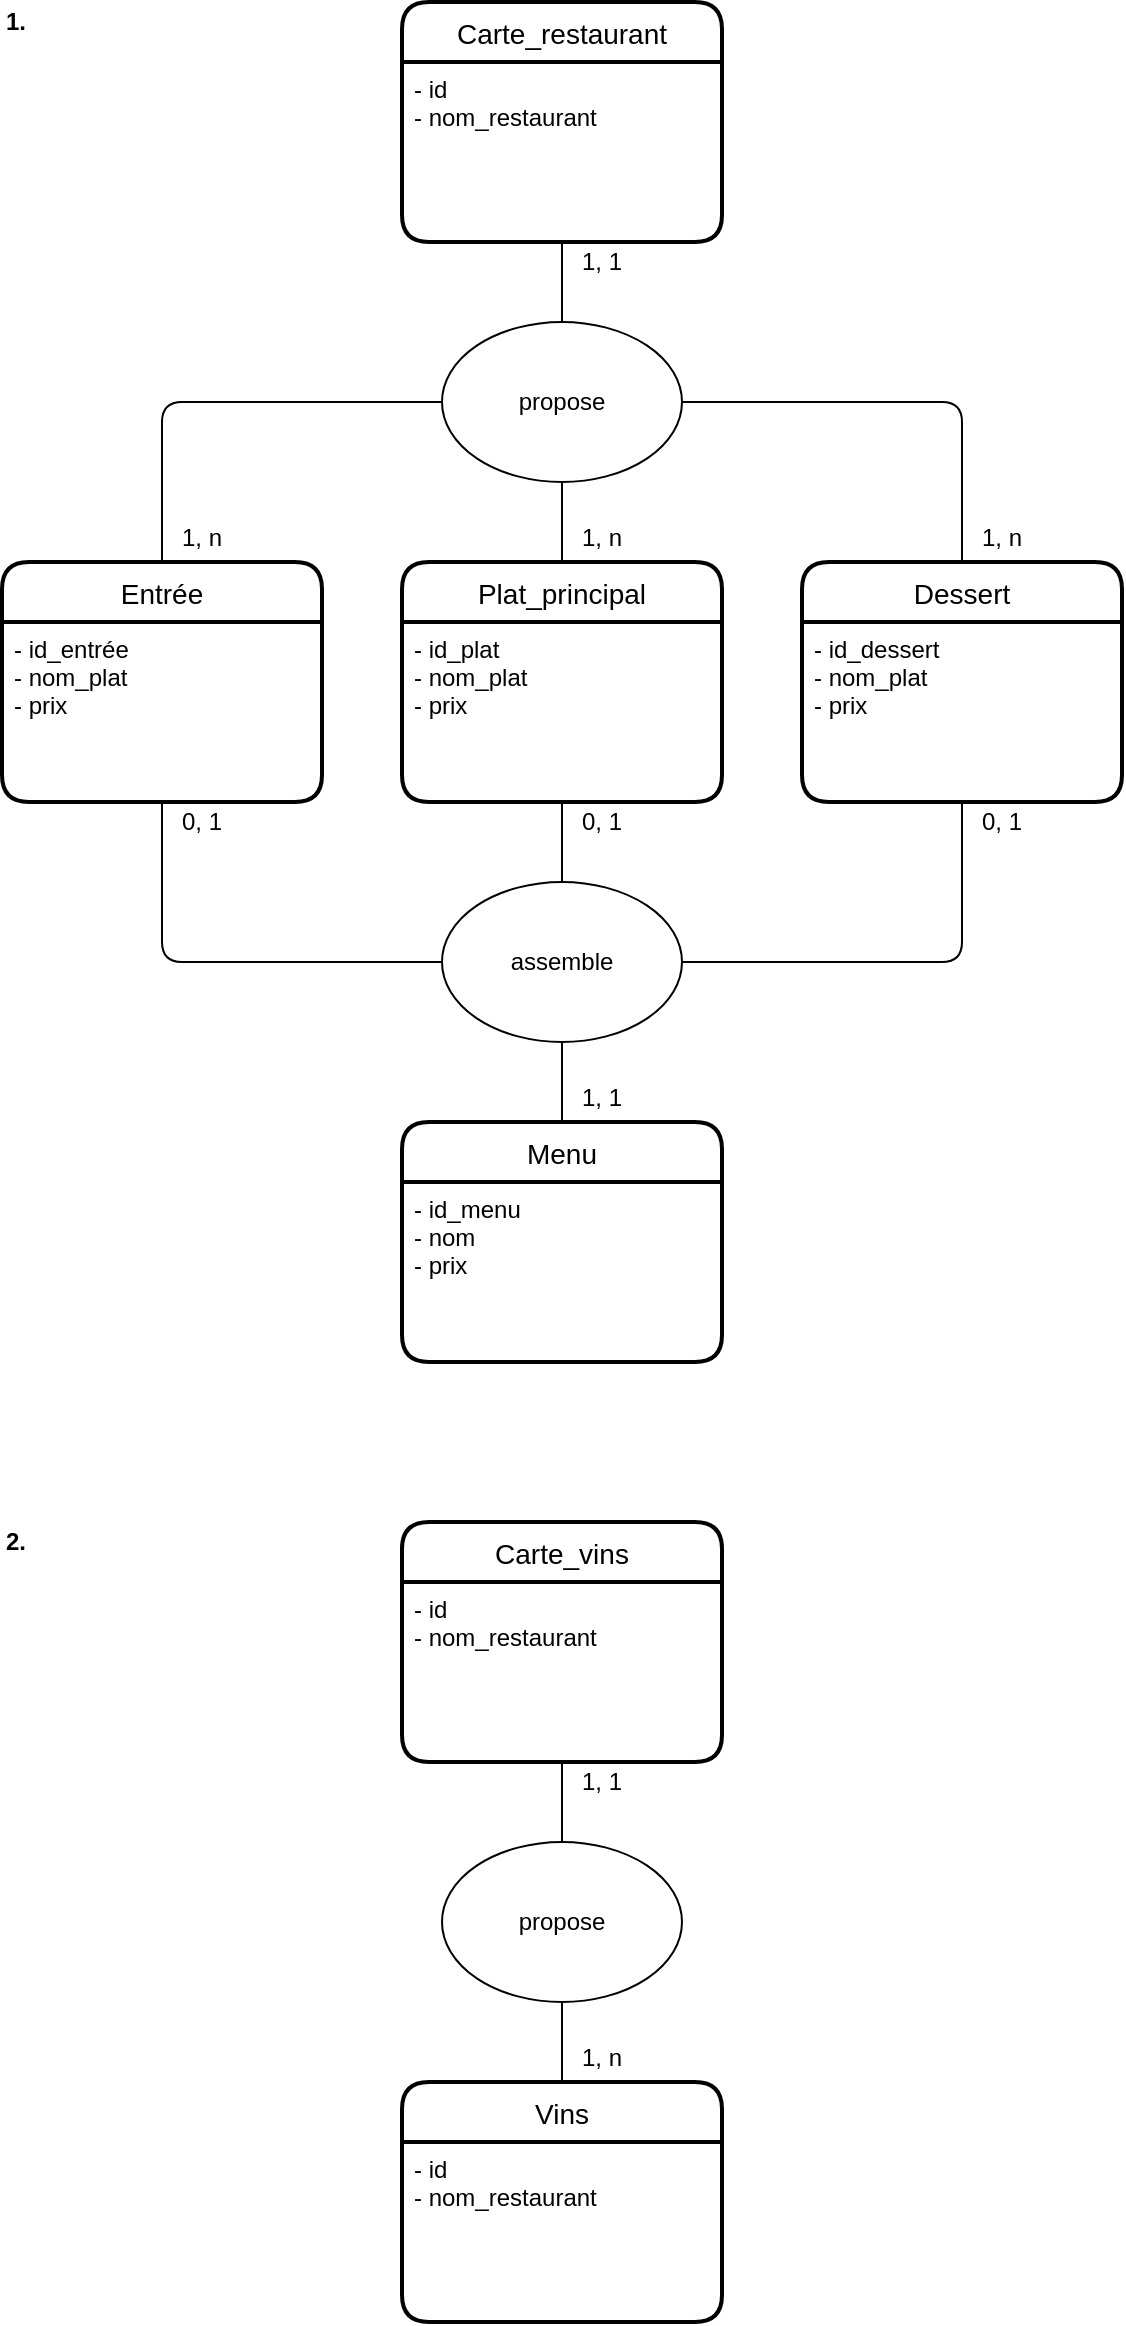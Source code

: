 <mxfile version="13.0.7" type="device"><diagram id="fvf1hCZEfnmPJ_W0ZCev" name="Page-1"><mxGraphModel dx="890" dy="837" grid="1" gridSize="10" guides="1" tooltips="1" connect="1" arrows="1" fold="1" page="1" pageScale="1" pageWidth="827" pageHeight="1169" math="0" shadow="0"><root><mxCell id="0"/><mxCell id="1" parent="0"/><mxCell id="FEbOrQ4EF2UfqGUIBeIS-13" value="" style="endArrow=none;html=1;exitX=0.5;exitY=0;exitDx=0;exitDy=0;entryX=0.5;entryY=1;entryDx=0;entryDy=0;" edge="1" parent="1" source="FEbOrQ4EF2UfqGUIBeIS-11" target="FEbOrQ4EF2UfqGUIBeIS-8"><mxGeometry width="50" height="50" relative="1" as="geometry"><mxPoint x="360" y="540" as="sourcePoint"/><mxPoint x="410" y="490" as="targetPoint"/></mxGeometry></mxCell><mxCell id="FEbOrQ4EF2UfqGUIBeIS-14" value="" style="ellipse;whiteSpace=wrap;html=1;" vertex="1" parent="1"><mxGeometry x="300" y="480" width="120" height="80" as="geometry"/></mxCell><mxCell id="FEbOrQ4EF2UfqGUIBeIS-15" value="" style="endArrow=none;html=1;entryX=0.5;entryY=1;entryDx=0;entryDy=0;exitX=0;exitY=0.5;exitDx=0;exitDy=0;" edge="1" parent="1" source="FEbOrQ4EF2UfqGUIBeIS-14" target="FEbOrQ4EF2UfqGUIBeIS-6"><mxGeometry width="50" height="50" relative="1" as="geometry"><mxPoint x="360" y="530" as="sourcePoint"/><mxPoint x="410" y="480" as="targetPoint"/><Array as="points"><mxPoint x="160" y="520"/></Array></mxGeometry></mxCell><mxCell id="FEbOrQ4EF2UfqGUIBeIS-16" value="" style="endArrow=none;html=1;entryX=0.5;entryY=1;entryDx=0;entryDy=0;exitX=1;exitY=0.5;exitDx=0;exitDy=0;" edge="1" parent="1" source="FEbOrQ4EF2UfqGUIBeIS-14" target="FEbOrQ4EF2UfqGUIBeIS-10"><mxGeometry width="50" height="50" relative="1" as="geometry"><mxPoint x="360" y="530" as="sourcePoint"/><mxPoint x="410" y="480" as="targetPoint"/><Array as="points"><mxPoint x="560" y="520"/></Array></mxGeometry></mxCell><mxCell id="FEbOrQ4EF2UfqGUIBeIS-17" value="assemble" style="text;html=1;strokeColor=none;fillColor=none;align=center;verticalAlign=middle;whiteSpace=wrap;rounded=0;" vertex="1" parent="1"><mxGeometry x="340" y="510" width="40" height="20" as="geometry"/></mxCell><mxCell id="FEbOrQ4EF2UfqGUIBeIS-18" value="1, 1" style="text;html=1;strokeColor=none;fillColor=none;align=center;verticalAlign=middle;whiteSpace=wrap;rounded=0;" vertex="1" parent="1"><mxGeometry x="360" y="578" width="40" height="20" as="geometry"/></mxCell><mxCell id="FEbOrQ4EF2UfqGUIBeIS-19" value="0, 1" style="text;html=1;strokeColor=none;fillColor=none;align=center;verticalAlign=middle;whiteSpace=wrap;rounded=0;" vertex="1" parent="1"><mxGeometry x="360" y="440" width="40" height="20" as="geometry"/></mxCell><mxCell id="FEbOrQ4EF2UfqGUIBeIS-20" value="0, 1" style="text;html=1;strokeColor=none;fillColor=none;align=center;verticalAlign=middle;whiteSpace=wrap;rounded=0;" vertex="1" parent="1"><mxGeometry x="560" y="440" width="40" height="20" as="geometry"/></mxCell><mxCell id="FEbOrQ4EF2UfqGUIBeIS-21" value="0, 1" style="text;html=1;strokeColor=none;fillColor=none;align=center;verticalAlign=middle;whiteSpace=wrap;rounded=0;" vertex="1" parent="1"><mxGeometry x="160" y="440" width="40" height="20" as="geometry"/></mxCell><mxCell id="FEbOrQ4EF2UfqGUIBeIS-22" value="" style="endArrow=none;html=1;exitX=0.5;exitY=0;exitDx=0;exitDy=0;entryX=0.5;entryY=1;entryDx=0;entryDy=0;" edge="1" parent="1"><mxGeometry width="50" height="50" relative="1" as="geometry"><mxPoint x="360" y="320" as="sourcePoint"/><mxPoint x="360" y="160" as="targetPoint"/></mxGeometry></mxCell><mxCell id="FEbOrQ4EF2UfqGUIBeIS-23" value="" style="ellipse;whiteSpace=wrap;html=1;" vertex="1" parent="1"><mxGeometry x="300" y="200" width="120" height="80" as="geometry"/></mxCell><mxCell id="FEbOrQ4EF2UfqGUIBeIS-24" value="propose" style="text;html=1;strokeColor=none;fillColor=none;align=center;verticalAlign=middle;whiteSpace=wrap;rounded=0;" vertex="1" parent="1"><mxGeometry x="340" y="230" width="40" height="20" as="geometry"/></mxCell><mxCell id="FEbOrQ4EF2UfqGUIBeIS-25" value="1, n" style="text;html=1;strokeColor=none;fillColor=none;align=center;verticalAlign=middle;whiteSpace=wrap;rounded=0;" vertex="1" parent="1"><mxGeometry x="360" y="298" width="40" height="20" as="geometry"/></mxCell><mxCell id="FEbOrQ4EF2UfqGUIBeIS-26" value="1, 1" style="text;html=1;strokeColor=none;fillColor=none;align=center;verticalAlign=middle;whiteSpace=wrap;rounded=0;" vertex="1" parent="1"><mxGeometry x="360" y="160" width="40" height="20" as="geometry"/></mxCell><mxCell id="FEbOrQ4EF2UfqGUIBeIS-29" value="" style="endArrow=none;html=1;entryX=0;entryY=0.5;entryDx=0;entryDy=0;exitX=0.5;exitY=0;exitDx=0;exitDy=0;" edge="1" parent="1" source="FEbOrQ4EF2UfqGUIBeIS-5" target="FEbOrQ4EF2UfqGUIBeIS-23"><mxGeometry width="50" height="50" relative="1" as="geometry"><mxPoint x="360" y="430" as="sourcePoint"/><mxPoint x="410" y="380" as="targetPoint"/><Array as="points"><mxPoint x="160" y="240"/></Array></mxGeometry></mxCell><mxCell id="FEbOrQ4EF2UfqGUIBeIS-30" value="" style="endArrow=none;html=1;entryX=1;entryY=0.5;entryDx=0;entryDy=0;exitX=0.5;exitY=0;exitDx=0;exitDy=0;" edge="1" parent="1" source="FEbOrQ4EF2UfqGUIBeIS-9" target="FEbOrQ4EF2UfqGUIBeIS-23"><mxGeometry width="50" height="50" relative="1" as="geometry"><mxPoint x="360" y="430" as="sourcePoint"/><mxPoint x="410" y="380" as="targetPoint"/><Array as="points"><mxPoint x="560" y="240"/></Array></mxGeometry></mxCell><mxCell id="FEbOrQ4EF2UfqGUIBeIS-5" value="Entrée" style="swimlane;childLayout=stackLayout;horizontal=1;startSize=30;horizontalStack=0;rounded=1;fontSize=14;fontStyle=0;strokeWidth=2;resizeParent=0;resizeLast=1;shadow=0;dashed=0;align=center;" vertex="1" parent="1"><mxGeometry x="80" y="320" width="160" height="120" as="geometry"/></mxCell><mxCell id="FEbOrQ4EF2UfqGUIBeIS-6" value="- id_entrée&#10;- nom_plat&#10;- prix" style="align=left;strokeColor=none;fillColor=none;spacingLeft=4;fontSize=12;verticalAlign=top;resizable=0;rotatable=0;part=1;" vertex="1" parent="FEbOrQ4EF2UfqGUIBeIS-5"><mxGeometry y="30" width="160" height="90" as="geometry"/></mxCell><mxCell id="FEbOrQ4EF2UfqGUIBeIS-7" value="Plat_principal" style="swimlane;childLayout=stackLayout;horizontal=1;startSize=30;horizontalStack=0;rounded=1;fontSize=14;fontStyle=0;strokeWidth=2;resizeParent=0;resizeLast=1;shadow=0;dashed=0;align=center;" vertex="1" parent="1"><mxGeometry x="280" y="320" width="160" height="120" as="geometry"/></mxCell><mxCell id="FEbOrQ4EF2UfqGUIBeIS-8" value="- id_plat&#10;- nom_plat&#10;- prix" style="align=left;strokeColor=none;fillColor=none;spacingLeft=4;fontSize=12;verticalAlign=top;resizable=0;rotatable=0;part=1;" vertex="1" parent="FEbOrQ4EF2UfqGUIBeIS-7"><mxGeometry y="30" width="160" height="90" as="geometry"/></mxCell><mxCell id="FEbOrQ4EF2UfqGUIBeIS-9" value="Dessert" style="swimlane;childLayout=stackLayout;horizontal=1;startSize=30;horizontalStack=0;rounded=1;fontSize=14;fontStyle=0;strokeWidth=2;resizeParent=0;resizeLast=1;shadow=0;dashed=0;align=center;" vertex="1" parent="1"><mxGeometry x="480" y="320" width="160" height="120" as="geometry"/></mxCell><mxCell id="FEbOrQ4EF2UfqGUIBeIS-10" value="- id_dessert&#10;- nom_plat&#10;- prix" style="align=left;strokeColor=none;fillColor=none;spacingLeft=4;fontSize=12;verticalAlign=top;resizable=0;rotatable=0;part=1;" vertex="1" parent="FEbOrQ4EF2UfqGUIBeIS-9"><mxGeometry y="30" width="160" height="90" as="geometry"/></mxCell><mxCell id="FEbOrQ4EF2UfqGUIBeIS-11" value="Menu" style="swimlane;childLayout=stackLayout;horizontal=1;startSize=30;horizontalStack=0;rounded=1;fontSize=14;fontStyle=0;strokeWidth=2;resizeParent=0;resizeLast=1;shadow=0;dashed=0;align=center;" vertex="1" parent="1"><mxGeometry x="280" y="600" width="160" height="120" as="geometry"/></mxCell><mxCell id="FEbOrQ4EF2UfqGUIBeIS-12" value="- id_menu&#10;- nom&#10;- prix" style="align=left;strokeColor=none;fillColor=none;spacingLeft=4;fontSize=12;verticalAlign=top;resizable=0;rotatable=0;part=1;" vertex="1" parent="FEbOrQ4EF2UfqGUIBeIS-11"><mxGeometry y="30" width="160" height="90" as="geometry"/></mxCell><mxCell id="FEbOrQ4EF2UfqGUIBeIS-1" value="Carte_restaurant" style="swimlane;childLayout=stackLayout;horizontal=1;startSize=30;horizontalStack=0;rounded=1;fontSize=14;fontStyle=0;strokeWidth=2;resizeParent=0;resizeLast=1;shadow=0;dashed=0;align=center;" vertex="1" parent="1"><mxGeometry x="280" y="40" width="160" height="120" as="geometry"/></mxCell><mxCell id="FEbOrQ4EF2UfqGUIBeIS-2" value="- id&#10;- nom_restaurant&#10;" style="align=left;strokeColor=none;fillColor=none;spacingLeft=4;fontSize=12;verticalAlign=top;resizable=0;rotatable=0;part=1;" vertex="1" parent="FEbOrQ4EF2UfqGUIBeIS-1"><mxGeometry y="30" width="160" height="90" as="geometry"/></mxCell><mxCell id="FEbOrQ4EF2UfqGUIBeIS-31" value="1, n" style="text;html=1;strokeColor=none;fillColor=none;align=center;verticalAlign=middle;whiteSpace=wrap;rounded=0;" vertex="1" parent="1"><mxGeometry x="560" y="298" width="40" height="20" as="geometry"/></mxCell><mxCell id="FEbOrQ4EF2UfqGUIBeIS-32" value="1, n" style="text;html=1;strokeColor=none;fillColor=none;align=center;verticalAlign=middle;whiteSpace=wrap;rounded=0;" vertex="1" parent="1"><mxGeometry x="160" y="298" width="40" height="20" as="geometry"/></mxCell><mxCell id="FEbOrQ4EF2UfqGUIBeIS-33" value="&lt;b&gt;1.&lt;/b&gt;" style="text;html=1;strokeColor=none;fillColor=none;align=left;verticalAlign=middle;whiteSpace=wrap;rounded=0;" vertex="1" parent="1"><mxGeometry x="80" y="40" width="40" height="20" as="geometry"/></mxCell><mxCell id="FEbOrQ4EF2UfqGUIBeIS-34" value="&lt;b&gt;2.&lt;/b&gt;" style="text;html=1;strokeColor=none;fillColor=none;align=left;verticalAlign=middle;whiteSpace=wrap;rounded=0;" vertex="1" parent="1"><mxGeometry x="80" y="800" width="40" height="20" as="geometry"/></mxCell><mxCell id="FEbOrQ4EF2UfqGUIBeIS-37" value="Carte_vins" style="swimlane;childLayout=stackLayout;horizontal=1;startSize=30;horizontalStack=0;rounded=1;fontSize=14;fontStyle=0;strokeWidth=2;resizeParent=0;resizeLast=1;shadow=0;dashed=0;align=center;" vertex="1" parent="1"><mxGeometry x="280" y="800" width="160" height="120" as="geometry"/></mxCell><mxCell id="FEbOrQ4EF2UfqGUIBeIS-38" value="- id&#10;- nom_restaurant" style="align=left;strokeColor=none;fillColor=none;spacingLeft=4;fontSize=12;verticalAlign=top;resizable=0;rotatable=0;part=1;" vertex="1" parent="FEbOrQ4EF2UfqGUIBeIS-37"><mxGeometry y="30" width="160" height="90" as="geometry"/></mxCell><mxCell id="FEbOrQ4EF2UfqGUIBeIS-39" value="Vins" style="swimlane;childLayout=stackLayout;horizontal=1;startSize=30;horizontalStack=0;rounded=1;fontSize=14;fontStyle=0;strokeWidth=2;resizeParent=0;resizeLast=1;shadow=0;dashed=0;align=center;" vertex="1" parent="1"><mxGeometry x="280" y="1080" width="160" height="120" as="geometry"/></mxCell><mxCell id="FEbOrQ4EF2UfqGUIBeIS-40" value="- id&#10;- nom_restaurant" style="align=left;strokeColor=none;fillColor=none;spacingLeft=4;fontSize=12;verticalAlign=top;resizable=0;rotatable=0;part=1;" vertex="1" parent="FEbOrQ4EF2UfqGUIBeIS-39"><mxGeometry y="30" width="160" height="90" as="geometry"/></mxCell><mxCell id="FEbOrQ4EF2UfqGUIBeIS-42" value="" style="endArrow=none;html=1;exitX=0.5;exitY=0;exitDx=0;exitDy=0;entryX=0.5;entryY=1;entryDx=0;entryDy=0;" edge="1" parent="1"><mxGeometry width="50" height="50" relative="1" as="geometry"><mxPoint x="360" y="1080" as="sourcePoint"/><mxPoint x="360" y="920" as="targetPoint"/></mxGeometry></mxCell><mxCell id="FEbOrQ4EF2UfqGUIBeIS-43" value="" style="ellipse;whiteSpace=wrap;html=1;" vertex="1" parent="1"><mxGeometry x="300" y="960" width="120" height="80" as="geometry"/></mxCell><mxCell id="FEbOrQ4EF2UfqGUIBeIS-44" value="1, n" style="text;html=1;strokeColor=none;fillColor=none;align=center;verticalAlign=middle;whiteSpace=wrap;rounded=0;" vertex="1" parent="1"><mxGeometry x="360" y="1058" width="40" height="20" as="geometry"/></mxCell><mxCell id="FEbOrQ4EF2UfqGUIBeIS-45" value="1, 1" style="text;html=1;strokeColor=none;fillColor=none;align=center;verticalAlign=middle;whiteSpace=wrap;rounded=0;" vertex="1" parent="1"><mxGeometry x="360" y="920" width="40" height="20" as="geometry"/></mxCell><mxCell id="FEbOrQ4EF2UfqGUIBeIS-46" value="propose" style="text;html=1;strokeColor=none;fillColor=none;align=center;verticalAlign=middle;whiteSpace=wrap;rounded=0;" vertex="1" parent="1"><mxGeometry x="340" y="990" width="40" height="20" as="geometry"/></mxCell></root></mxGraphModel></diagram></mxfile>